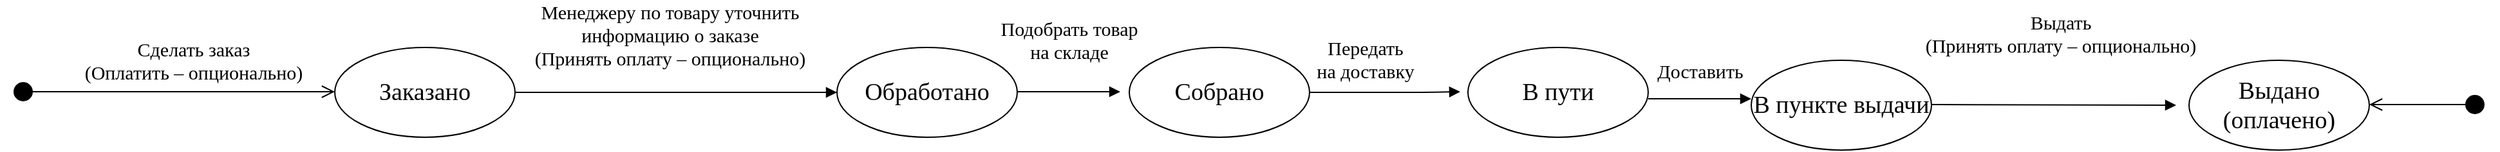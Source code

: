 <mxfile version="14.3.1" type="github">
  <diagram id="uvh0UExIalnuydeN2icv" name="Page-1">
    <mxGraphModel dx="3327" dy="946" grid="1" gridSize="10" guides="1" tooltips="1" connect="1" arrows="1" fold="1" page="1" pageScale="1" pageWidth="1654" pageHeight="1169" math="0" shadow="0">
      <root>
        <mxCell id="0" />
        <mxCell id="1" parent="0" />
        <mxCell id="dNqnnkUzdyOOOkLoD-Fb-1" value="" style="html=1;verticalAlign=bottom;startArrow=circle;startFill=1;endArrow=open;startSize=6;endSize=8;" edge="1" parent="1">
          <mxGeometry width="80" relative="1" as="geometry">
            <mxPoint x="-180" y="314.5" as="sourcePoint" />
            <mxPoint x="70" y="314.5" as="targetPoint" />
            <Array as="points">
              <mxPoint x="-20" y="314.5" />
            </Array>
          </mxGeometry>
        </mxCell>
        <mxCell id="dNqnnkUzdyOOOkLoD-Fb-186" value="" style="html=1;verticalAlign=bottom;startArrow=circle;startFill=1;endArrow=open;startSize=6;endSize=8;" edge="1" parent="1">
          <mxGeometry width="80" relative="1" as="geometry">
            <mxPoint x="1740" y="324.5" as="sourcePoint" />
            <mxPoint x="1650" y="324.5" as="targetPoint" />
          </mxGeometry>
        </mxCell>
        <mxCell id="dNqnnkUzdyOOOkLoD-Fb-189" value="&lt;span style=&quot;font-size: 15px ; color: rgb(0 , 0 , 0) ; font-weight: normal ; text-decoration: none ; font-family: &amp;#34;docs-calibri&amp;#34; ; font-style: normal&quot;&gt;Доставить&lt;/span&gt;" style="html=1;verticalAlign=bottom;endArrow=block;" edge="1" parent="1">
          <mxGeometry y="10" width="80" relative="1" as="geometry">
            <mxPoint x="1090" y="320" as="sourcePoint" />
            <mxPoint x="1170" y="320" as="targetPoint" />
            <mxPoint as="offset" />
          </mxGeometry>
        </mxCell>
        <mxCell id="dNqnnkUzdyOOOkLoD-Fb-190" value="&lt;div&gt;&lt;span style=&quot;font-size: 15px ; color: rgb(0 , 0 , 0) ; font-weight: normal ; text-decoration: none ; font-family: &amp;#34;docs-calibri&amp;#34; ; font-style: normal&quot;&gt;Выдать &lt;br&gt;&lt;/span&gt;&lt;/div&gt;&lt;div&gt;&lt;span style=&quot;font-size: 15px ; color: rgb(0 , 0 , 0) ; font-weight: normal ; text-decoration: none ; font-family: &amp;#34;docs-calibri&amp;#34; ; font-style: normal&quot;&gt;(Принять оплату – опционально)&lt;/span&gt;&lt;/div&gt;" style="html=1;verticalAlign=bottom;endArrow=block;" edge="1" parent="1">
          <mxGeometry x="0.052" y="35" width="80" relative="1" as="geometry">
            <mxPoint x="1310" y="324.5" as="sourcePoint" />
            <mxPoint x="1500" y="325" as="targetPoint" />
            <mxPoint as="offset" />
          </mxGeometry>
        </mxCell>
        <mxCell id="dNqnnkUzdyOOOkLoD-Fb-191" value="&lt;div&gt;&lt;span style=&quot;font-size: 15px ; color: rgb(0 , 0 , 0) ; font-weight: normal ; text-decoration: none ; font-family: &amp;#34;docs-calibri&amp;#34; ; font-style: normal&quot;&gt;Передать &lt;br&gt;&lt;/span&gt;&lt;/div&gt;&lt;div&gt;&lt;span style=&quot;font-size: 15px ; color: rgb(0 , 0 , 0) ; font-weight: normal ; text-decoration: none ; font-family: &amp;#34;docs-calibri&amp;#34; ; font-style: normal&quot;&gt;на доставку&lt;/span&gt;&lt;/div&gt;" style="html=1;verticalAlign=bottom;endArrow=block;" edge="1" parent="1">
          <mxGeometry x="-0.265" y="5" width="80" relative="1" as="geometry">
            <mxPoint x="827" y="315" as="sourcePoint" />
            <mxPoint x="944" y="314.5" as="targetPoint" />
            <Array as="points">
              <mxPoint x="914" y="315" />
            </Array>
            <mxPoint as="offset" />
          </mxGeometry>
        </mxCell>
        <mxCell id="dNqnnkUzdyOOOkLoD-Fb-192" value="&lt;div&gt;&lt;font style=&quot;font-size: 15px&quot;&gt;&lt;span style=&quot;color: rgb(0 , 0 , 0) ; font-weight: normal ; text-decoration: none ; font-family: &amp;#34;docs-calibri&amp;#34; ; font-style: normal&quot;&gt;Подобрать товар &lt;br&gt;&lt;/span&gt;&lt;/font&gt;&lt;/div&gt;&lt;div&gt;&lt;font style=&quot;font-size: 15px&quot;&gt;&lt;span style=&quot;color: rgb(0 , 0 , 0) ; font-weight: normal ; text-decoration: none ; font-family: &amp;#34;docs-calibri&amp;#34; ; font-style: normal&quot;&gt;на складе&lt;/span&gt;&lt;/font&gt;&lt;/div&gt;" style="html=1;verticalAlign=bottom;endArrow=block;" edge="1" parent="1">
          <mxGeometry y="20" width="80" relative="1" as="geometry">
            <mxPoint x="600" y="314.5" as="sourcePoint" />
            <mxPoint x="680" y="314.5" as="targetPoint" />
            <Array as="points">
              <mxPoint x="680" y="314.5" />
            </Array>
            <mxPoint as="offset" />
          </mxGeometry>
        </mxCell>
        <mxCell id="dNqnnkUzdyOOOkLoD-Fb-193" value="&lt;div style=&quot;font-size: 15px&quot;&gt;&lt;font style=&quot;font-size: 15px&quot;&gt;&lt;span style=&quot;color: rgb(0 , 0 , 0) ; font-weight: normal ; text-decoration: none ; font-family: &amp;#34;docs-calibri&amp;#34; ; font-style: normal&quot;&gt;Менеджеру по товару уточнить&lt;/span&gt;&lt;/font&gt;&lt;/div&gt;&lt;div style=&quot;font-size: 15px&quot;&gt;&lt;font style=&quot;font-size: 15px&quot;&gt;&lt;span style=&quot;color: rgb(0 , 0 , 0) ; font-weight: normal ; text-decoration: none ; font-family: &amp;#34;docs-calibri&amp;#34; ; font-style: normal&quot;&gt; информацию о заказе&lt;/span&gt;&lt;/font&gt;&lt;/div&gt;&lt;div style=&quot;font-size: 15px&quot;&gt;&lt;font style=&quot;font-size: 15px&quot;&gt;&lt;span style=&quot;color: rgb(0 , 0 , 0) ; font-weight: normal ; text-decoration: none ; font-family: &amp;#34;docs-calibri&amp;#34; ; font-style: normal&quot;&gt; (Принять оплату – опционально)&lt;/span&gt;&lt;/font&gt;&lt;/div&gt;" style="html=1;verticalAlign=bottom;endArrow=block;" edge="1" parent="1" source="dNqnnkUzdyOOOkLoD-Fb-200">
          <mxGeometry x="-0.04" y="15" width="80" relative="1" as="geometry">
            <mxPoint x="240" y="314.5" as="sourcePoint" />
            <mxPoint x="460" y="315" as="targetPoint" />
            <Array as="points">
              <mxPoint x="350" y="315" />
            </Array>
            <mxPoint as="offset" />
          </mxGeometry>
        </mxCell>
        <mxCell id="dNqnnkUzdyOOOkLoD-Fb-199" value="&lt;div style=&quot;font-size: 15px&quot;&gt;&lt;font style=&quot;font-size: 15px&quot;&gt;&lt;span style=&quot;color: rgb(0 , 0 , 0) ; font-weight: normal ; text-decoration: none ; font-family: &amp;#34;docs-calibri&amp;#34; ; font-style: normal&quot;&gt;Сделать заказ&lt;/span&gt;&lt;/font&gt;&lt;/div&gt;&lt;div style=&quot;font-size: 15px&quot;&gt;&lt;font style=&quot;font-size: 15px&quot;&gt;&lt;span style=&quot;color: rgb(0 , 0 , 0) ; font-weight: normal ; text-decoration: none ; font-family: &amp;#34;docs-calibri&amp;#34; ; font-style: normal&quot;&gt; (Оплатить – опционально)&lt;/span&gt;&lt;/font&gt;&lt;/div&gt;" style="text;html=1;align=center;verticalAlign=middle;resizable=0;points=[];autosize=1;" vertex="1" parent="1">
          <mxGeometry x="-150" y="270" width="220" height="40" as="geometry" />
        </mxCell>
        <mxCell id="dNqnnkUzdyOOOkLoD-Fb-3" value="&lt;span style=&quot;font-size: 19px ; color: #000000 ; font-weight: normal ; text-decoration: none ; font-family: &amp;#34;docs-calibri&amp;#34; ; font-style: normal&quot;&gt;Обработано&lt;/span&gt;" style="ellipse;whiteSpace=wrap;html=1;" vertex="1" parent="1">
          <mxGeometry x="460" y="280" width="140" height="70" as="geometry" />
        </mxCell>
        <mxCell id="dNqnnkUzdyOOOkLoD-Fb-200" value="&lt;span style=&quot;font-size: 19px ; color: #000000 ; font-weight: normal ; text-decoration: none ; font-family: &amp;#34;docs-calibri&amp;#34; ; font-style: normal&quot;&gt;Заказано&lt;/span&gt;" style="ellipse;whiteSpace=wrap;html=1;" vertex="1" parent="1">
          <mxGeometry x="70" y="280" width="140" height="70" as="geometry" />
        </mxCell>
        <mxCell id="dNqnnkUzdyOOOkLoD-Fb-6" value="&lt;span style=&quot;font-size: 19px ; color: #000000 ; font-weight: normal ; text-decoration: none ; font-family: &amp;#34;docs-calibri&amp;#34; ; font-style: normal&quot;&gt;Собрано&lt;/span&gt;" style="ellipse;whiteSpace=wrap;html=1;" vertex="1" parent="1">
          <mxGeometry x="687" y="280" width="140" height="70" as="geometry" />
        </mxCell>
        <mxCell id="dNqnnkUzdyOOOkLoD-Fb-11" value="&lt;span style=&quot;font-size: 19px ; color: #000000 ; font-weight: normal ; text-decoration: none ; font-family: &amp;#34;docs-calibri&amp;#34; ; font-style: normal&quot;&gt;В пути&lt;/span&gt;" style="ellipse;whiteSpace=wrap;html=1;" vertex="1" parent="1">
          <mxGeometry x="950" y="280" width="140" height="70" as="geometry" />
        </mxCell>
        <mxCell id="dNqnnkUzdyOOOkLoD-Fb-8" value="&lt;span style=&quot;font-size: 19px ; color: #000000 ; font-weight: normal ; text-decoration: none ; font-family: &amp;#34;docs-calibri&amp;#34; ; font-style: normal&quot;&gt;В пункте выдачи&lt;/span&gt;" style="ellipse;whiteSpace=wrap;html=1;" vertex="1" parent="1">
          <mxGeometry x="1170" y="290" width="140" height="70" as="geometry" />
        </mxCell>
        <mxCell id="dNqnnkUzdyOOOkLoD-Fb-9" value="&lt;span style=&quot;font-size: 19px ; color: #000000 ; font-weight: normal ; text-decoration: none ; font-family: &amp;#34;docs-calibri&amp;#34; ; font-style: normal&quot;&gt;Выдано (оплачено)&lt;/span&gt;" style="ellipse;whiteSpace=wrap;html=1;" vertex="1" parent="1">
          <mxGeometry x="1510" y="290" width="140" height="70" as="geometry" />
        </mxCell>
      </root>
    </mxGraphModel>
  </diagram>
</mxfile>
